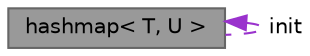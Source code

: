 digraph "hashmap&lt; T, U &gt;"
{
 // LATEX_PDF_SIZE
  bgcolor="transparent";
  edge [fontname=Helvetica,fontsize=10,labelfontname=Helvetica,labelfontsize=10];
  node [fontname=Helvetica,fontsize=10,shape=box,height=0.2,width=0.4];
  Node1 [label="hashmap\< T, U \>",height=0.2,width=0.4,color="gray40", fillcolor="grey60", style="filled", fontcolor="black",tooltip="A simple hashmap class implementation."];
  Node1 -> Node1 [dir="back",color="darkorchid3",style="dashed",label=" init" ];
}
